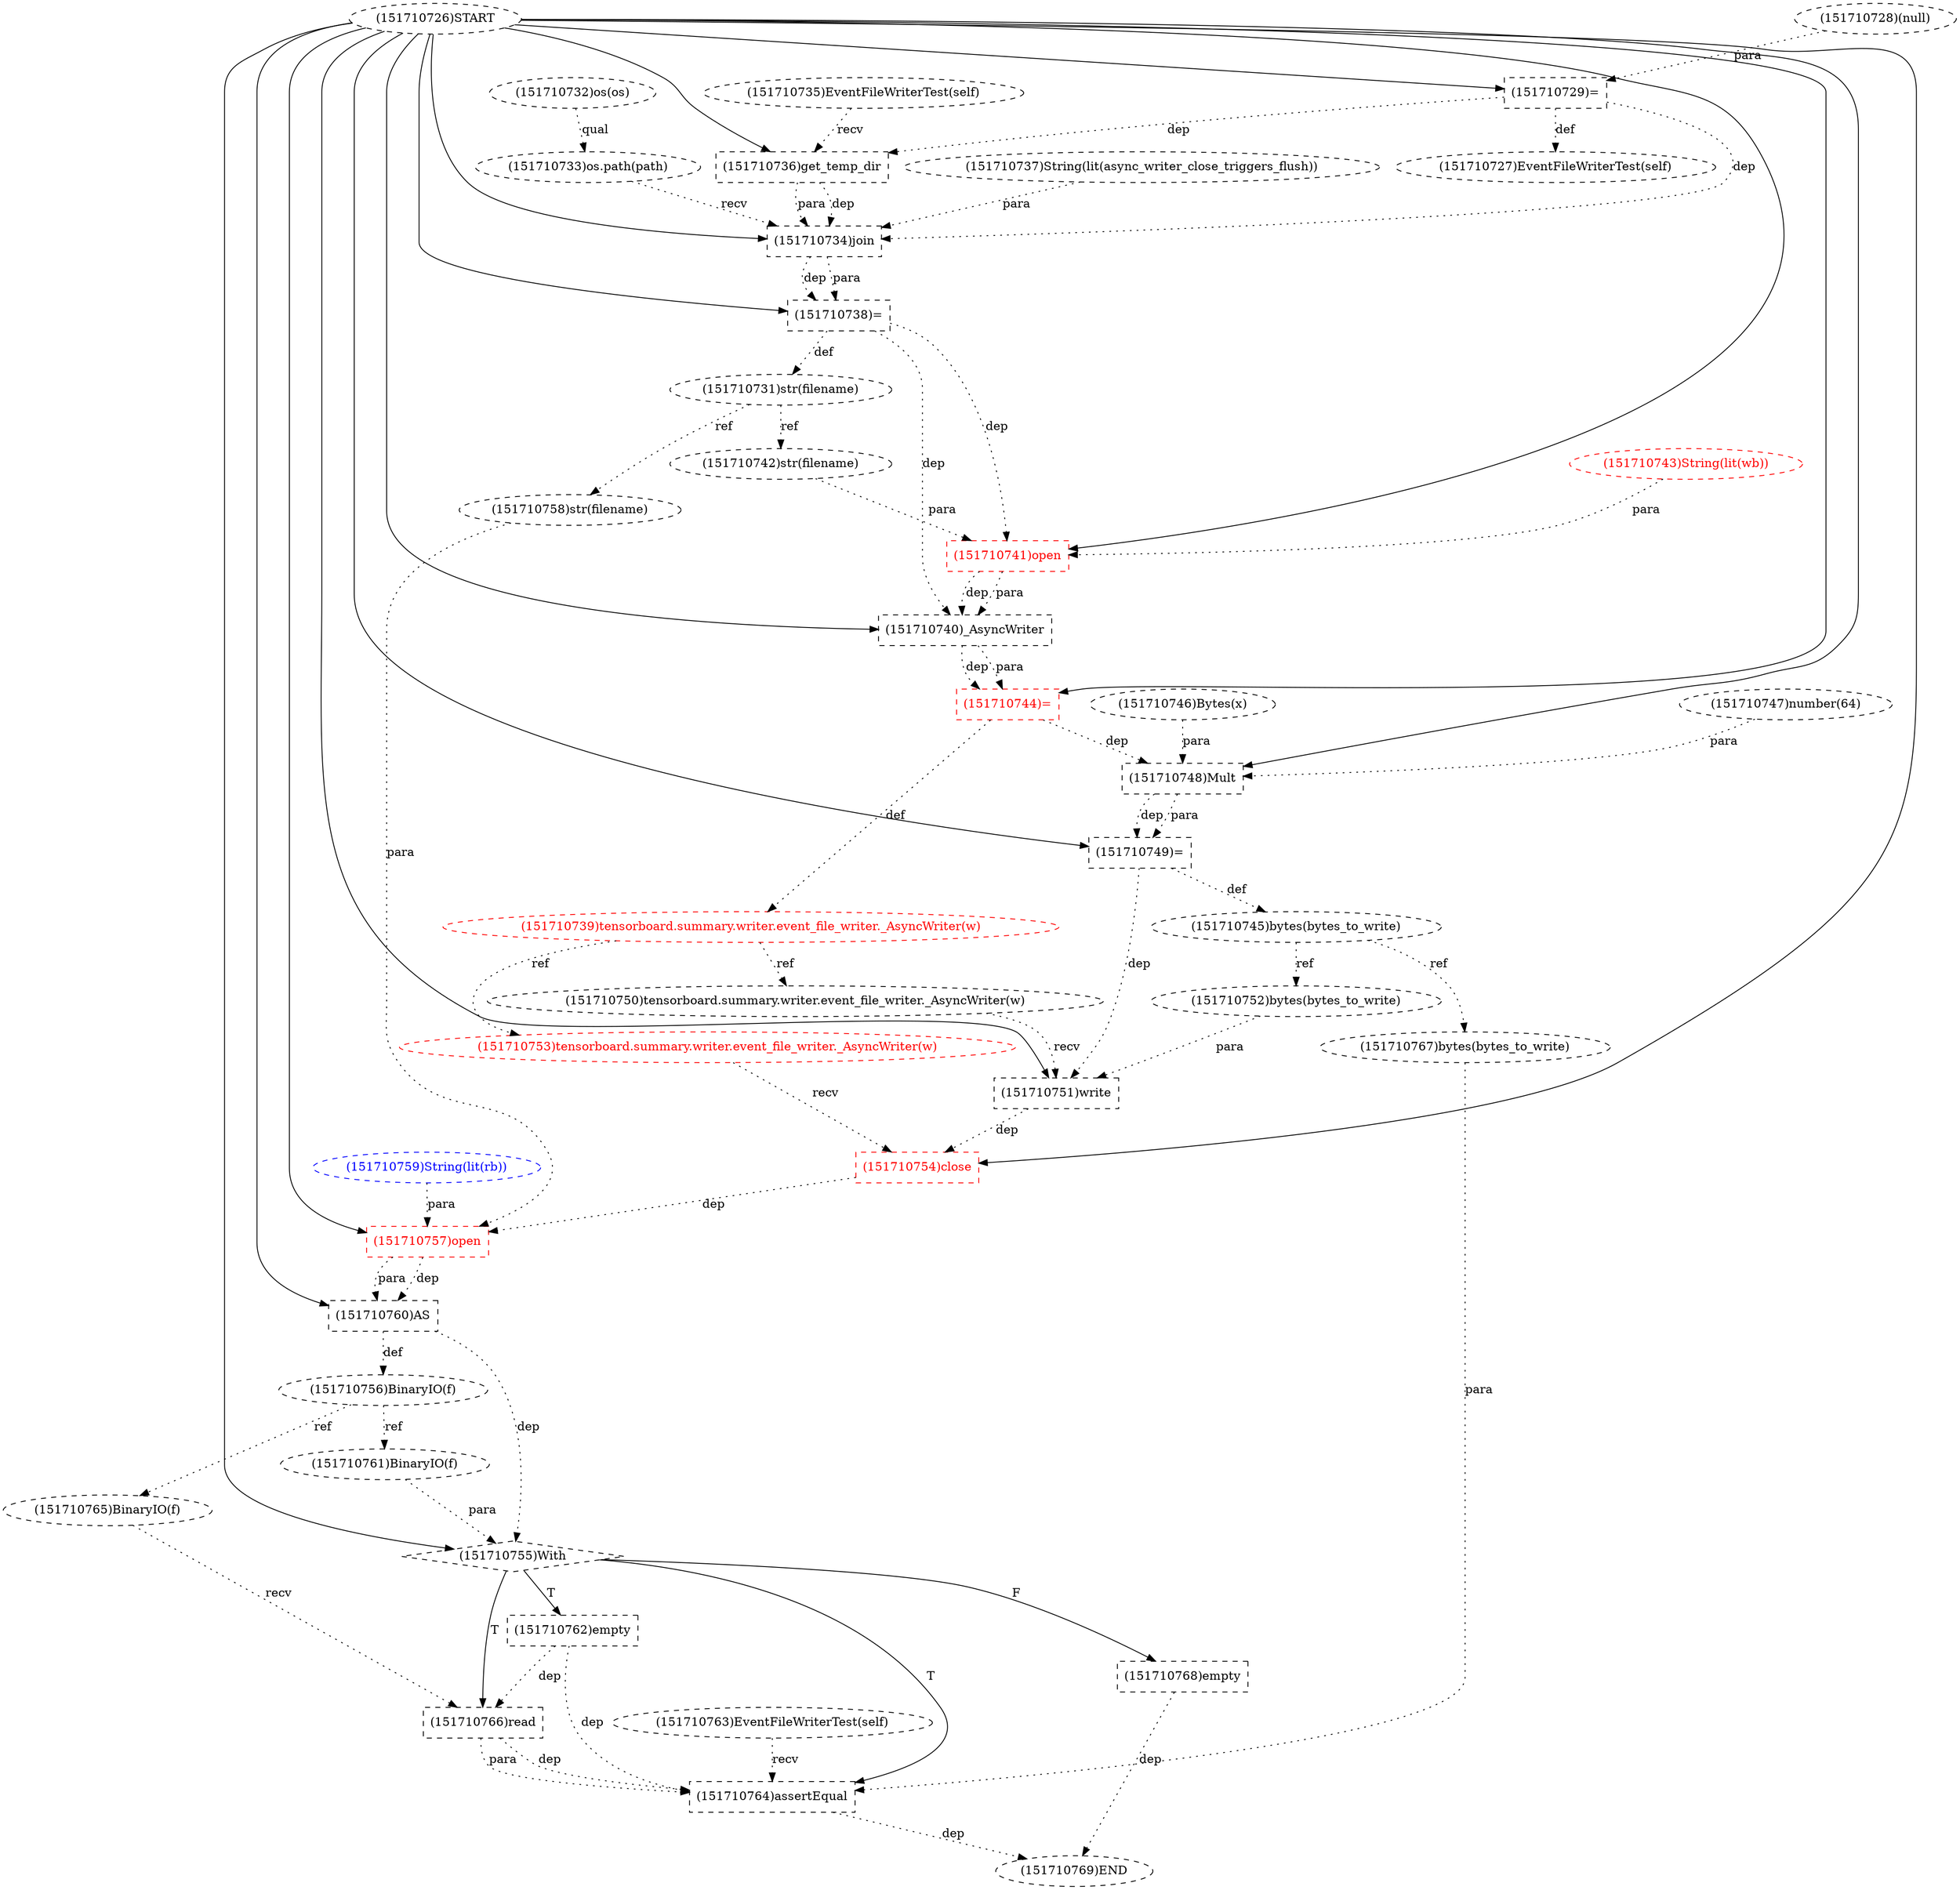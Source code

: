 digraph G {
1 [label="(151710748)Mult" shape=box style=dashed]
2 [label="(151710742)str(filename)" shape=ellipse style=dashed]
3 [label="(151710758)str(filename)" shape=ellipse style=dashed]
4 [label="(151710761)BinaryIO(f)" shape=ellipse style=dashed]
5 [label="(151710733)os.path(path)" shape=ellipse style=dashed]
6 [label="(151710752)bytes(bytes_to_write)" shape=ellipse style=dashed]
7 [label="(151710732)os(os)" shape=ellipse style=dashed]
8 [label="(151710763)EventFileWriterTest(self)" shape=ellipse style=dashed]
9 [label="(151710729)=" shape=box style=dashed]
10 [label="(151710745)bytes(bytes_to_write)" shape=ellipse style=dashed]
11 [label="(151710751)write" shape=box style=dashed]
12 [label="(151710727)EventFileWriterTest(self)" shape=ellipse style=dashed]
13 [label="(151710768)empty" shape=box style=dashed]
14 [label="(151710750)tensorboard.summary.writer.event_file_writer._AsyncWriter(w)" shape=ellipse style=dashed]
15 [label="(151710735)EventFileWriterTest(self)" shape=ellipse style=dashed]
16 [label="(151710737)String(lit(async_writer_close_triggers_flush))" shape=ellipse style=dashed]
17 [label="(151710756)BinaryIO(f)" shape=ellipse style=dashed]
18 [label="(151710759)String(lit(rb))" shape=ellipse style=dashed color=blue fontcolor=blue]
19 [label="(151710764)assertEqual" shape=box style=dashed]
20 [label="(151710734)join" shape=box style=dashed]
21 [label="(151710754)close" shape=box style=dashed color=red fontcolor=red]
22 [label="(151710744)=" shape=box style=dashed color=red fontcolor=red]
23 [label="(151710769)END" style=dashed]
24 [label="(151710749)=" shape=box style=dashed]
25 [label="(151710767)bytes(bytes_to_write)" shape=ellipse style=dashed]
26 [label="(151710766)read" shape=box style=dashed]
27 [label="(151710728)(null)" shape=ellipse style=dashed]
28 [label="(151710726)START" style=dashed]
29 [label="(151710762)empty" shape=box style=dashed]
30 [label="(151710739)tensorboard.summary.writer.event_file_writer._AsyncWriter(w)" shape=ellipse style=dashed color=red fontcolor=red]
31 [label="(151710736)get_temp_dir" shape=box style=dashed]
32 [label="(151710757)open" shape=box style=dashed color=red fontcolor=red]
33 [label="(151710765)BinaryIO(f)" shape=ellipse style=dashed]
34 [label="(151710755)With" shape=diamond style=dashed]
35 [label="(151710760)AS" shape=box style=dashed]
36 [label="(151710738)=" shape=box style=dashed]
37 [label="(151710741)open" shape=box style=dashed color=red fontcolor=red]
38 [label="(151710743)String(lit(wb))" shape=ellipse style=dashed color=red fontcolor=red]
39 [label="(151710747)number(64)" shape=ellipse style=dashed]
40 [label="(151710753)tensorboard.summary.writer.event_file_writer._AsyncWriter(w)" shape=ellipse style=dashed color=red fontcolor=red]
41 [label="(151710746)Bytes(x)" shape=ellipse style=dashed]
42 [label="(151710731)str(filename)" shape=ellipse style=dashed]
43 [label="(151710740)_AsyncWriter" shape=box style=dashed]
28 -> 1 [label="" style=solid];
41 -> 1 [label="para" style=dotted];
39 -> 1 [label="para" style=dotted];
22 -> 1 [label="dep" style=dotted];
42 -> 2 [label="ref" style=dotted];
42 -> 3 [label="ref" style=dotted];
17 -> 4 [label="ref" style=dotted];
7 -> 5 [label="qual" style=dotted];
10 -> 6 [label="ref" style=dotted];
28 -> 9 [label="" style=solid];
27 -> 9 [label="para" style=dotted];
24 -> 10 [label="def" style=dotted];
28 -> 11 [label="" style=solid];
14 -> 11 [label="recv" style=dotted];
6 -> 11 [label="para" style=dotted];
24 -> 11 [label="dep" style=dotted];
9 -> 12 [label="def" style=dotted];
34 -> 13 [label="F"];
30 -> 14 [label="ref" style=dotted];
35 -> 17 [label="def" style=dotted];
34 -> 19 [label="T"];
8 -> 19 [label="recv" style=dotted];
26 -> 19 [label="dep" style=dotted];
26 -> 19 [label="para" style=dotted];
25 -> 19 [label="para" style=dotted];
29 -> 19 [label="dep" style=dotted];
28 -> 20 [label="" style=solid];
5 -> 20 [label="recv" style=dotted];
31 -> 20 [label="dep" style=dotted];
31 -> 20 [label="para" style=dotted];
16 -> 20 [label="para" style=dotted];
9 -> 20 [label="dep" style=dotted];
28 -> 21 [label="" style=solid];
40 -> 21 [label="recv" style=dotted];
11 -> 21 [label="dep" style=dotted];
28 -> 22 [label="" style=solid];
43 -> 22 [label="dep" style=dotted];
43 -> 22 [label="para" style=dotted];
13 -> 23 [label="dep" style=dotted];
19 -> 23 [label="dep" style=dotted];
28 -> 24 [label="" style=solid];
1 -> 24 [label="dep" style=dotted];
1 -> 24 [label="para" style=dotted];
10 -> 25 [label="ref" style=dotted];
34 -> 26 [label="T"];
33 -> 26 [label="recv" style=dotted];
29 -> 26 [label="dep" style=dotted];
34 -> 29 [label="T"];
22 -> 30 [label="def" style=dotted];
28 -> 31 [label="" style=solid];
15 -> 31 [label="recv" style=dotted];
9 -> 31 [label="dep" style=dotted];
28 -> 32 [label="" style=solid];
3 -> 32 [label="para" style=dotted];
18 -> 32 [label="para" style=dotted];
21 -> 32 [label="dep" style=dotted];
17 -> 33 [label="ref" style=dotted];
28 -> 34 [label="" style=solid];
35 -> 34 [label="dep" style=dotted];
4 -> 34 [label="para" style=dotted];
28 -> 35 [label="" style=solid];
32 -> 35 [label="dep" style=dotted];
32 -> 35 [label="para" style=dotted];
28 -> 36 [label="" style=solid];
20 -> 36 [label="dep" style=dotted];
20 -> 36 [label="para" style=dotted];
28 -> 37 [label="" style=solid];
2 -> 37 [label="para" style=dotted];
38 -> 37 [label="para" style=dotted];
36 -> 37 [label="dep" style=dotted];
30 -> 40 [label="ref" style=dotted];
36 -> 42 [label="def" style=dotted];
28 -> 43 [label="" style=solid];
37 -> 43 [label="dep" style=dotted];
37 -> 43 [label="para" style=dotted];
36 -> 43 [label="dep" style=dotted];
}
